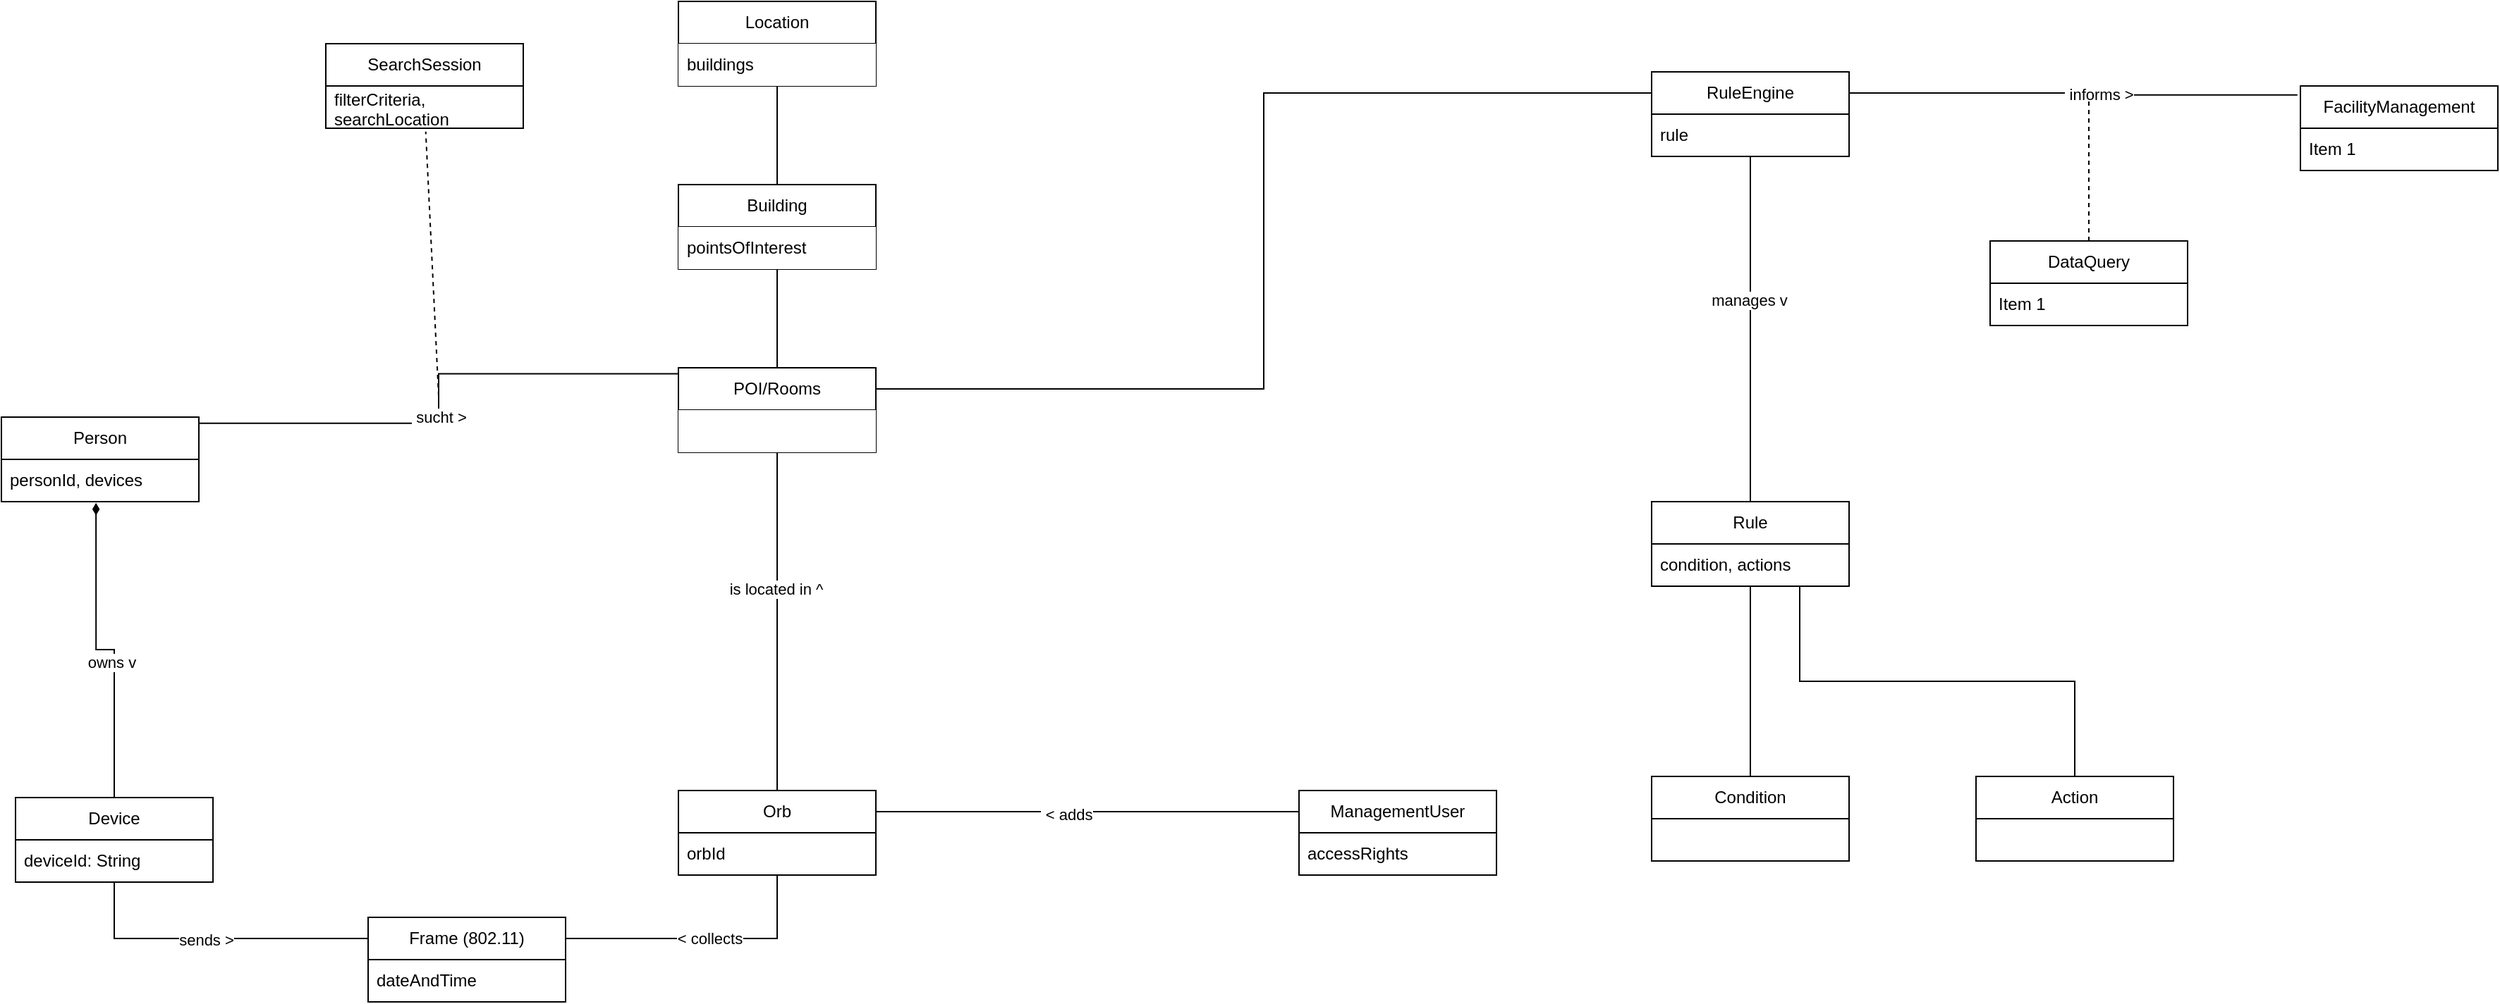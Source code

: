 <mxfile version="21.0.6" type="github">
  <diagram name="Seite-1" id="KA6z9-QfwAhSkeIakspH">
    <mxGraphModel dx="3133" dy="1564" grid="1" gridSize="10" guides="1" tooltips="1" connect="1" arrows="1" fold="1" page="0" pageScale="1" pageWidth="827" pageHeight="1169" math="0" shadow="0">
      <root>
        <mxCell id="0" />
        <mxCell id="1" parent="0" />
        <mxCell id="QIfAh_MvAZiLwB0yGpU8-30" style="edgeStyle=orthogonalEdgeStyle;rounded=0;orthogonalLoop=1;jettySize=auto;html=1;exitX=0;exitY=0.25;exitDx=0;exitDy=0;entryX=1;entryY=0.25;entryDx=0;entryDy=0;endArrow=none;endFill=0;" edge="1" parent="1" source="QIfAh_MvAZiLwB0yGpU8-32" target="jw5DjISpnK0hP9MxYK5e-34">
          <mxGeometry relative="1" as="geometry">
            <mxPoint x="340" y="305" as="sourcePoint" />
          </mxGeometry>
        </mxCell>
        <mxCell id="QIfAh_MvAZiLwB0yGpU8-31" value="&amp;nbsp;&amp;lt; adds" style="edgeLabel;html=1;align=center;verticalAlign=middle;resizable=0;points=[];" vertex="1" connectable="0" parent="QIfAh_MvAZiLwB0yGpU8-30">
          <mxGeometry x="0.101" y="2" relative="1" as="geometry">
            <mxPoint as="offset" />
          </mxGeometry>
        </mxCell>
        <mxCell id="QIfAh_MvAZiLwB0yGpU8-6" style="edgeStyle=orthogonalEdgeStyle;rounded=0;orthogonalLoop=1;jettySize=auto;html=1;exitX=0.993;exitY=0.073;exitDx=0;exitDy=0;entryX=0.001;entryY=0.071;entryDx=0;entryDy=0;entryPerimeter=0;endArrow=none;endFill=0;exitPerimeter=0;" edge="1" parent="1" source="jw5DjISpnK0hP9MxYK5e-18" target="jw5DjISpnK0hP9MxYK5e-9">
          <mxGeometry relative="1" as="geometry" />
        </mxCell>
        <mxCell id="QIfAh_MvAZiLwB0yGpU8-9" value="&amp;nbsp;sucht &amp;gt; " style="edgeLabel;html=1;align=center;verticalAlign=middle;resizable=0;points=[];" vertex="1" connectable="0" parent="QIfAh_MvAZiLwB0yGpU8-6">
          <mxGeometry x="-0.064" relative="1" as="geometry">
            <mxPoint as="offset" />
          </mxGeometry>
        </mxCell>
        <mxCell id="jw5DjISpnK0hP9MxYK5e-1" value="Location" style="swimlane;fontStyle=0;childLayout=stackLayout;horizontal=1;startSize=30;horizontalStack=0;resizeParent=1;resizeParentMax=0;resizeLast=0;collapsible=1;marginBottom=0;whiteSpace=wrap;html=1;swimlaneFillColor=default;" parent="1" vertex="1">
          <mxGeometry x="-50" y="-270" width="140" height="60" as="geometry" />
        </mxCell>
        <mxCell id="jw5DjISpnK0hP9MxYK5e-55" value="buildings" style="text;strokeColor=none;fillColor=default;align=left;verticalAlign=middle;spacingLeft=4;spacingRight=4;overflow=hidden;points=[[0,0.5],[1,0.5]];portConstraint=eastwest;rotatable=0;whiteSpace=wrap;html=1;" parent="jw5DjISpnK0hP9MxYK5e-1" vertex="1">
          <mxGeometry y="30" width="140" height="30" as="geometry" />
        </mxCell>
        <mxCell id="jw5DjISpnK0hP9MxYK5e-5" value="Building" style="swimlane;fontStyle=0;childLayout=stackLayout;horizontal=1;startSize=30;horizontalStack=0;resizeParent=1;resizeParentMax=0;resizeLast=0;collapsible=1;marginBottom=0;whiteSpace=wrap;html=1;swimlaneFillColor=default;" parent="1" vertex="1">
          <mxGeometry x="-50" y="-140" width="140" height="60" as="geometry" />
        </mxCell>
        <mxCell id="jw5DjISpnK0hP9MxYK5e-56" value="pointsOfInterest" style="text;strokeColor=none;fillColor=default;align=left;verticalAlign=middle;spacingLeft=4;spacingRight=4;overflow=hidden;points=[[0,0.5],[1,0.5]];portConstraint=eastwest;rotatable=0;whiteSpace=wrap;html=1;" parent="jw5DjISpnK0hP9MxYK5e-5" vertex="1">
          <mxGeometry y="30" width="140" height="30" as="geometry" />
        </mxCell>
        <mxCell id="jw5DjISpnK0hP9MxYK5e-9" value="POI/Rooms" style="swimlane;fontStyle=0;childLayout=stackLayout;horizontal=1;startSize=30;horizontalStack=0;resizeParent=1;resizeParentMax=0;resizeLast=0;collapsible=1;marginBottom=0;whiteSpace=wrap;html=1;swimlaneFillColor=default;" parent="1" vertex="1">
          <mxGeometry x="-50" y="-10" width="140" height="60" as="geometry">
            <mxRectangle x="340" y="230" width="70" height="30" as="alternateBounds" />
          </mxGeometry>
        </mxCell>
        <mxCell id="jw5DjISpnK0hP9MxYK5e-57" value="" style="text;strokeColor=none;fillColor=default;align=left;verticalAlign=middle;spacingLeft=4;spacingRight=4;overflow=hidden;points=[[0,0.5],[1,0.5]];portConstraint=eastwest;rotatable=0;whiteSpace=wrap;html=1;" parent="jw5DjISpnK0hP9MxYK5e-9" vertex="1">
          <mxGeometry y="30" width="140" height="30" as="geometry" />
        </mxCell>
        <mxCell id="QIfAh_MvAZiLwB0yGpU8-65" style="edgeStyle=orthogonalEdgeStyle;rounded=0;orthogonalLoop=1;jettySize=auto;html=1;exitX=0.5;exitY=1;exitDx=0;exitDy=0;entryX=1;entryY=0.25;entryDx=0;entryDy=0;endArrow=none;endFill=0;" edge="1" parent="1" source="jw5DjISpnK0hP9MxYK5e-34" target="QIfAh_MvAZiLwB0yGpU8-15">
          <mxGeometry relative="1" as="geometry" />
        </mxCell>
        <mxCell id="QIfAh_MvAZiLwB0yGpU8-66" value="&amp;lt; collects" style="edgeLabel;html=1;align=center;verticalAlign=middle;resizable=0;points=[];" vertex="1" connectable="0" parent="QIfAh_MvAZiLwB0yGpU8-65">
          <mxGeometry x="-0.046" relative="1" as="geometry">
            <mxPoint as="offset" />
          </mxGeometry>
        </mxCell>
        <mxCell id="jw5DjISpnK0hP9MxYK5e-34" value="Orb" style="swimlane;fontStyle=0;childLayout=stackLayout;horizontal=1;startSize=30;horizontalStack=0;resizeParent=1;resizeParentMax=0;resizeLast=0;collapsible=1;marginBottom=0;whiteSpace=wrap;html=1;swimlaneFillColor=default;" parent="1" vertex="1">
          <mxGeometry x="-50" y="290" width="140" height="60" as="geometry" />
        </mxCell>
        <mxCell id="jw5DjISpnK0hP9MxYK5e-35" value="orbId" style="text;strokeColor=none;fillColor=none;align=left;verticalAlign=middle;spacingLeft=4;spacingRight=4;overflow=hidden;points=[[0,0.5],[1,0.5]];portConstraint=eastwest;rotatable=0;whiteSpace=wrap;html=1;" parent="jw5DjISpnK0hP9MxYK5e-34" vertex="1">
          <mxGeometry y="30" width="140" height="30" as="geometry" />
        </mxCell>
        <mxCell id="jw5DjISpnK0hP9MxYK5e-51" style="edgeStyle=orthogonalEdgeStyle;rounded=0;orthogonalLoop=1;jettySize=auto;html=1;exitX=0.5;exitY=0;exitDx=0;exitDy=0;endArrow=none;endFill=0;" parent="1" source="jw5DjISpnK0hP9MxYK5e-5" target="jw5DjISpnK0hP9MxYK5e-1" edge="1">
          <mxGeometry relative="1" as="geometry" />
        </mxCell>
        <mxCell id="jw5DjISpnK0hP9MxYK5e-52" style="edgeStyle=orthogonalEdgeStyle;rounded=0;orthogonalLoop=1;jettySize=auto;html=1;exitX=0.5;exitY=0;exitDx=0;exitDy=0;endArrow=none;endFill=0;" parent="1" source="jw5DjISpnK0hP9MxYK5e-9" target="jw5DjISpnK0hP9MxYK5e-5" edge="1">
          <mxGeometry relative="1" as="geometry" />
        </mxCell>
        <mxCell id="jw5DjISpnK0hP9MxYK5e-53" style="edgeStyle=orthogonalEdgeStyle;rounded=0;orthogonalLoop=1;jettySize=auto;html=1;exitX=0.5;exitY=0;exitDx=0;exitDy=0;endArrow=none;endFill=0;" parent="1" source="jw5DjISpnK0hP9MxYK5e-34" target="jw5DjISpnK0hP9MxYK5e-9" edge="1">
          <mxGeometry relative="1" as="geometry" />
        </mxCell>
        <mxCell id="QIfAh_MvAZiLwB0yGpU8-11" value="is located in ^" style="edgeLabel;html=1;align=center;verticalAlign=middle;resizable=0;points=[];" vertex="1" connectable="0" parent="jw5DjISpnK0hP9MxYK5e-53">
          <mxGeometry x="0.195" y="1" relative="1" as="geometry">
            <mxPoint as="offset" />
          </mxGeometry>
        </mxCell>
        <mxCell id="QIfAh_MvAZiLwB0yGpU8-15" value="Frame (802.11)" style="swimlane;fontStyle=0;childLayout=stackLayout;horizontal=1;startSize=30;horizontalStack=0;resizeParent=1;resizeParentMax=0;resizeLast=0;collapsible=1;marginBottom=0;whiteSpace=wrap;html=1;" vertex="1" parent="1">
          <mxGeometry x="-270" y="380" width="140" height="60" as="geometry" />
        </mxCell>
        <mxCell id="QIfAh_MvAZiLwB0yGpU8-16" value="dateAndTime" style="text;strokeColor=none;fillColor=none;align=left;verticalAlign=middle;spacingLeft=4;spacingRight=4;overflow=hidden;points=[[0,0.5],[1,0.5]];portConstraint=eastwest;rotatable=0;whiteSpace=wrap;html=1;" vertex="1" parent="QIfAh_MvAZiLwB0yGpU8-15">
          <mxGeometry y="30" width="140" height="30" as="geometry" />
        </mxCell>
        <mxCell id="QIfAh_MvAZiLwB0yGpU8-23" value="SearchSession" style="swimlane;fontStyle=0;childLayout=stackLayout;horizontal=1;startSize=30;horizontalStack=0;resizeParent=1;resizeParentMax=0;resizeLast=0;collapsible=1;marginBottom=0;whiteSpace=wrap;html=1;" vertex="1" parent="1">
          <mxGeometry x="-300" y="-240" width="140" height="60" as="geometry" />
        </mxCell>
        <mxCell id="QIfAh_MvAZiLwB0yGpU8-24" value="filterCriteria, searchLocation" style="text;strokeColor=none;fillColor=none;align=left;verticalAlign=middle;spacingLeft=4;spacingRight=4;overflow=hidden;points=[[0,0.5],[1,0.5]];portConstraint=eastwest;rotatable=0;whiteSpace=wrap;html=1;" vertex="1" parent="QIfAh_MvAZiLwB0yGpU8-23">
          <mxGeometry y="30" width="140" height="30" as="geometry" />
        </mxCell>
        <mxCell id="QIfAh_MvAZiLwB0yGpU8-27" value="" style="endArrow=none;dashed=1;html=1;rounded=0;entryX=0.506;entryY=1.081;entryDx=0;entryDy=0;entryPerimeter=0;" edge="1" parent="1" target="QIfAh_MvAZiLwB0yGpU8-24">
          <mxGeometry width="50" height="50" relative="1" as="geometry">
            <mxPoint x="-220" y="10" as="sourcePoint" />
            <mxPoint x="-180" as="targetPoint" />
          </mxGeometry>
        </mxCell>
        <mxCell id="jw5DjISpnK0hP9MxYK5e-18" value="Person" style="swimlane;fontStyle=0;childLayout=stackLayout;horizontal=1;startSize=30;horizontalStack=0;resizeParent=1;resizeParentMax=0;resizeLast=0;collapsible=1;marginBottom=0;whiteSpace=wrap;html=1;swimlaneFillColor=default;" parent="1" vertex="1">
          <mxGeometry x="-530" y="25" width="140" height="60" as="geometry" />
        </mxCell>
        <mxCell id="jw5DjISpnK0hP9MxYK5e-32" value="personId, devices" style="text;strokeColor=none;fillColor=none;align=left;verticalAlign=middle;spacingLeft=4;spacingRight=4;overflow=hidden;points=[[0,0.5],[1,0.5]];portConstraint=eastwest;rotatable=0;whiteSpace=wrap;html=1;" parent="jw5DjISpnK0hP9MxYK5e-18" vertex="1">
          <mxGeometry y="30" width="140" height="30" as="geometry" />
        </mxCell>
        <mxCell id="QIfAh_MvAZiLwB0yGpU8-63" style="edgeStyle=orthogonalEdgeStyle;rounded=0;orthogonalLoop=1;jettySize=auto;html=1;exitX=0.5;exitY=1;exitDx=0;exitDy=0;entryX=0;entryY=0.25;entryDx=0;entryDy=0;endArrow=none;endFill=0;" edge="1" parent="1" source="jw5DjISpnK0hP9MxYK5e-27" target="QIfAh_MvAZiLwB0yGpU8-15">
          <mxGeometry relative="1" as="geometry" />
        </mxCell>
        <mxCell id="QIfAh_MvAZiLwB0yGpU8-64" value="sends &amp;gt;" style="edgeLabel;html=1;align=center;verticalAlign=middle;resizable=0;points=[];" vertex="1" connectable="0" parent="QIfAh_MvAZiLwB0yGpU8-63">
          <mxGeometry x="-0.051" y="-1" relative="1" as="geometry">
            <mxPoint as="offset" />
          </mxGeometry>
        </mxCell>
        <mxCell id="jw5DjISpnK0hP9MxYK5e-27" value="Device" style="swimlane;fontStyle=0;childLayout=stackLayout;horizontal=1;startSize=30;horizontalStack=0;resizeParent=1;resizeParentMax=0;resizeLast=0;collapsible=1;marginBottom=0;whiteSpace=wrap;html=1;swimlaneFillColor=default;" parent="1" vertex="1">
          <mxGeometry x="-520" y="295" width="140" height="60" as="geometry" />
        </mxCell>
        <mxCell id="jw5DjISpnK0hP9MxYK5e-28" value="&lt;div&gt;deviceId: String&lt;/div&gt;" style="text;strokeColor=none;fillColor=none;align=left;verticalAlign=middle;spacingLeft=4;spacingRight=4;overflow=hidden;points=[[0,0.5],[1,0.5]];portConstraint=eastwest;rotatable=0;whiteSpace=wrap;html=1;" parent="jw5DjISpnK0hP9MxYK5e-27" vertex="1">
          <mxGeometry y="30" width="140" height="30" as="geometry" />
        </mxCell>
        <mxCell id="jw5DjISpnK0hP9MxYK5e-68" style="edgeStyle=orthogonalEdgeStyle;rounded=0;orthogonalLoop=1;jettySize=auto;html=1;exitX=0.5;exitY=0;exitDx=0;exitDy=0;endArrow=diamondThin;endFill=1;entryX=0.479;entryY=1.028;entryDx=0;entryDy=0;entryPerimeter=0;" parent="1" source="jw5DjISpnK0hP9MxYK5e-27" target="jw5DjISpnK0hP9MxYK5e-32" edge="1">
          <mxGeometry relative="1" as="geometry">
            <mxPoint x="-696.64" y="240.84" as="targetPoint" />
          </mxGeometry>
        </mxCell>
        <mxCell id="QIfAh_MvAZiLwB0yGpU8-22" value="&lt;div&gt;owns v&lt;/div&gt;" style="edgeLabel;html=1;align=center;verticalAlign=middle;resizable=0;points=[];" vertex="1" connectable="0" parent="jw5DjISpnK0hP9MxYK5e-68">
          <mxGeometry x="-0.13" y="2" relative="1" as="geometry">
            <mxPoint as="offset" />
          </mxGeometry>
        </mxCell>
        <mxCell id="QIfAh_MvAZiLwB0yGpU8-32" value="ManagementUser" style="swimlane;fontStyle=0;childLayout=stackLayout;horizontal=1;startSize=30;horizontalStack=0;resizeParent=1;resizeParentMax=0;resizeLast=0;collapsible=1;marginBottom=0;whiteSpace=wrap;html=1;swimlaneFillColor=default;" vertex="1" parent="1">
          <mxGeometry x="390" y="290" width="140" height="60" as="geometry" />
        </mxCell>
        <mxCell id="QIfAh_MvAZiLwB0yGpU8-33" value="accessRights" style="text;strokeColor=none;fillColor=none;align=left;verticalAlign=middle;spacingLeft=4;spacingRight=4;overflow=hidden;points=[[0,0.5],[1,0.5]];portConstraint=eastwest;rotatable=0;whiteSpace=wrap;html=1;" vertex="1" parent="QIfAh_MvAZiLwB0yGpU8-32">
          <mxGeometry y="30" width="140" height="30" as="geometry" />
        </mxCell>
        <mxCell id="QIfAh_MvAZiLwB0yGpU8-44" style="edgeStyle=orthogonalEdgeStyle;rounded=0;orthogonalLoop=1;jettySize=auto;html=1;exitX=0.5;exitY=1;exitDx=0;exitDy=0;entryX=0.5;entryY=0;entryDx=0;entryDy=0;endArrow=none;endFill=0;" edge="1" parent="1" source="QIfAh_MvAZiLwB0yGpU8-36" target="QIfAh_MvAZiLwB0yGpU8-40">
          <mxGeometry relative="1" as="geometry" />
        </mxCell>
        <mxCell id="QIfAh_MvAZiLwB0yGpU8-45" value="manages v" style="edgeLabel;html=1;align=center;verticalAlign=middle;resizable=0;points=[];" vertex="1" connectable="0" parent="QIfAh_MvAZiLwB0yGpU8-44">
          <mxGeometry x="-0.171" y="-1" relative="1" as="geometry">
            <mxPoint as="offset" />
          </mxGeometry>
        </mxCell>
        <mxCell id="QIfAh_MvAZiLwB0yGpU8-50" style="edgeStyle=orthogonalEdgeStyle;rounded=0;orthogonalLoop=1;jettySize=auto;html=1;exitX=1;exitY=0.25;exitDx=0;exitDy=0;entryX=-0.015;entryY=0.106;entryDx=0;entryDy=0;entryPerimeter=0;endArrow=none;endFill=0;" edge="1" parent="1" source="QIfAh_MvAZiLwB0yGpU8-36" target="QIfAh_MvAZiLwB0yGpU8-46">
          <mxGeometry relative="1" as="geometry" />
        </mxCell>
        <mxCell id="QIfAh_MvAZiLwB0yGpU8-51" value="&amp;nbsp;informs &amp;gt; " style="edgeLabel;html=1;align=center;verticalAlign=middle;resizable=0;points=[];" vertex="1" connectable="0" parent="QIfAh_MvAZiLwB0yGpU8-50">
          <mxGeometry x="0.119" y="1" relative="1" as="geometry">
            <mxPoint as="offset" />
          </mxGeometry>
        </mxCell>
        <mxCell id="QIfAh_MvAZiLwB0yGpU8-36" value="RuleEngine" style="swimlane;fontStyle=0;childLayout=stackLayout;horizontal=1;startSize=30;horizontalStack=0;resizeParent=1;resizeParentMax=0;resizeLast=0;collapsible=1;marginBottom=0;whiteSpace=wrap;html=1;swimlaneFillColor=default;" vertex="1" parent="1">
          <mxGeometry x="640" y="-220" width="140" height="60" as="geometry" />
        </mxCell>
        <mxCell id="QIfAh_MvAZiLwB0yGpU8-37" value="rule" style="text;strokeColor=none;fillColor=none;align=left;verticalAlign=middle;spacingLeft=4;spacingRight=4;overflow=hidden;points=[[0,0.5],[1,0.5]];portConstraint=eastwest;rotatable=0;whiteSpace=wrap;html=1;" vertex="1" parent="QIfAh_MvAZiLwB0yGpU8-36">
          <mxGeometry y="30" width="140" height="30" as="geometry" />
        </mxCell>
        <mxCell id="QIfAh_MvAZiLwB0yGpU8-76" style="edgeStyle=orthogonalEdgeStyle;rounded=0;orthogonalLoop=1;jettySize=auto;html=1;exitX=0.5;exitY=1;exitDx=0;exitDy=0;entryX=0.5;entryY=0;entryDx=0;entryDy=0;endArrow=none;endFill=0;" edge="1" parent="1" source="QIfAh_MvAZiLwB0yGpU8-40" target="QIfAh_MvAZiLwB0yGpU8-67">
          <mxGeometry relative="1" as="geometry" />
        </mxCell>
        <mxCell id="QIfAh_MvAZiLwB0yGpU8-77" style="edgeStyle=orthogonalEdgeStyle;rounded=0;orthogonalLoop=1;jettySize=auto;html=1;exitX=0.75;exitY=1;exitDx=0;exitDy=0;entryX=0.5;entryY=0;entryDx=0;entryDy=0;endArrow=none;endFill=0;" edge="1" parent="1" source="QIfAh_MvAZiLwB0yGpU8-40" target="QIfAh_MvAZiLwB0yGpU8-72">
          <mxGeometry relative="1" as="geometry" />
        </mxCell>
        <mxCell id="QIfAh_MvAZiLwB0yGpU8-40" value="Rule" style="swimlane;fontStyle=0;childLayout=stackLayout;horizontal=1;startSize=30;horizontalStack=0;resizeParent=1;resizeParentMax=0;resizeLast=0;collapsible=1;marginBottom=0;whiteSpace=wrap;html=1;swimlaneFillColor=default;" vertex="1" parent="1">
          <mxGeometry x="640" y="85" width="140" height="60" as="geometry" />
        </mxCell>
        <mxCell id="QIfAh_MvAZiLwB0yGpU8-41" value="condition, actions" style="text;strokeColor=none;fillColor=none;align=left;verticalAlign=middle;spacingLeft=4;spacingRight=4;overflow=hidden;points=[[0,0.5],[1,0.5]];portConstraint=eastwest;rotatable=0;whiteSpace=wrap;html=1;" vertex="1" parent="QIfAh_MvAZiLwB0yGpU8-40">
          <mxGeometry y="30" width="140" height="30" as="geometry" />
        </mxCell>
        <mxCell id="QIfAh_MvAZiLwB0yGpU8-46" value="FacilityManagement" style="swimlane;fontStyle=0;childLayout=stackLayout;horizontal=1;startSize=30;horizontalStack=0;resizeParent=1;resizeParentMax=0;resizeLast=0;collapsible=1;marginBottom=0;whiteSpace=wrap;html=1;swimlaneFillColor=default;" vertex="1" parent="1">
          <mxGeometry x="1100" y="-210" width="140" height="60" as="geometry" />
        </mxCell>
        <mxCell id="QIfAh_MvAZiLwB0yGpU8-47" value="Item 1" style="text;strokeColor=none;fillColor=none;align=left;verticalAlign=middle;spacingLeft=4;spacingRight=4;overflow=hidden;points=[[0,0.5],[1,0.5]];portConstraint=eastwest;rotatable=0;whiteSpace=wrap;html=1;" vertex="1" parent="QIfAh_MvAZiLwB0yGpU8-46">
          <mxGeometry y="30" width="140" height="30" as="geometry" />
        </mxCell>
        <mxCell id="QIfAh_MvAZiLwB0yGpU8-52" value="DataQuery" style="swimlane;fontStyle=0;childLayout=stackLayout;horizontal=1;startSize=30;horizontalStack=0;resizeParent=1;resizeParentMax=0;resizeLast=0;collapsible=1;marginBottom=0;whiteSpace=wrap;html=1;" vertex="1" parent="1">
          <mxGeometry x="880" y="-100" width="140" height="60" as="geometry" />
        </mxCell>
        <mxCell id="QIfAh_MvAZiLwB0yGpU8-53" value="Item 1" style="text;strokeColor=none;fillColor=none;align=left;verticalAlign=middle;spacingLeft=4;spacingRight=4;overflow=hidden;points=[[0,0.5],[1,0.5]];portConstraint=eastwest;rotatable=0;whiteSpace=wrap;html=1;" vertex="1" parent="QIfAh_MvAZiLwB0yGpU8-52">
          <mxGeometry y="30" width="140" height="30" as="geometry" />
        </mxCell>
        <mxCell id="QIfAh_MvAZiLwB0yGpU8-56" value="" style="endArrow=none;dashed=1;html=1;rounded=0;exitX=0.5;exitY=0;exitDx=0;exitDy=0;" edge="1" parent="1" source="QIfAh_MvAZiLwB0yGpU8-52">
          <mxGeometry width="50" height="50" relative="1" as="geometry">
            <mxPoint x="1000" as="sourcePoint" />
            <mxPoint x="950" y="-200" as="targetPoint" />
          </mxGeometry>
        </mxCell>
        <mxCell id="QIfAh_MvAZiLwB0yGpU8-62" style="edgeStyle=orthogonalEdgeStyle;rounded=0;orthogonalLoop=1;jettySize=auto;html=1;exitX=1;exitY=0.25;exitDx=0;exitDy=0;entryX=0;entryY=0.25;entryDx=0;entryDy=0;endArrow=none;endFill=0;" edge="1" parent="1" source="jw5DjISpnK0hP9MxYK5e-9" target="QIfAh_MvAZiLwB0yGpU8-36">
          <mxGeometry relative="1" as="geometry">
            <mxPoint x="350" y="-30" as="sourcePoint" />
          </mxGeometry>
        </mxCell>
        <mxCell id="QIfAh_MvAZiLwB0yGpU8-67" value="Condition" style="swimlane;fontStyle=0;childLayout=stackLayout;horizontal=1;startSize=30;horizontalStack=0;resizeParent=1;resizeParentMax=0;resizeLast=0;collapsible=1;marginBottom=0;whiteSpace=wrap;html=1;" vertex="1" parent="1">
          <mxGeometry x="640" y="280" width="140" height="60" as="geometry" />
        </mxCell>
        <mxCell id="QIfAh_MvAZiLwB0yGpU8-72" value="Action" style="swimlane;fontStyle=0;childLayout=stackLayout;horizontal=1;startSize=30;horizontalStack=0;resizeParent=1;resizeParentMax=0;resizeLast=0;collapsible=1;marginBottom=0;whiteSpace=wrap;html=1;" vertex="1" parent="1">
          <mxGeometry x="870" y="280" width="140" height="60" as="geometry" />
        </mxCell>
      </root>
    </mxGraphModel>
  </diagram>
</mxfile>
